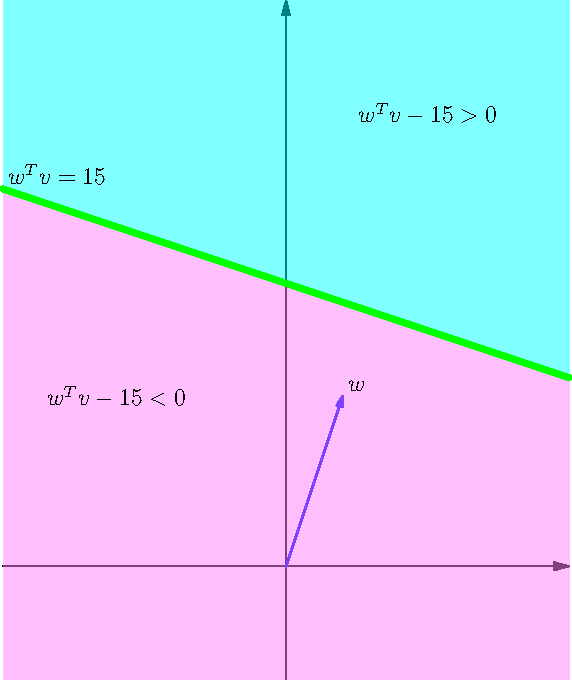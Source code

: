 import graph;
import plain;
import contour;
size(12cm);
defaultpen(fontsize(12));
pair w = (1,3);
real f(real x) { return -w.x/w.y * (x-1.5*w.x) + 1.5*w.y; }
real xm = -5, xM = 5, yM = 10, ym=-2;
draw((0,0)--w,EndArrow(size=5),p=blue+1);
label("$w$",w,NE);
label("$w^Tv = 15$",(xm,f(xm)),NE);
filldraw((xm,f(xm))--(xM,f(xM))--(xM,yM)--(xm,yM)--cycle,fillpen=cyan+opacity(.5),drawpen=invisible);
filldraw((xm,f(xm))--(xM,f(xM))--(xM,ym)--(xm,ym)--cycle,fillpen=lightmagenta+opacity(.5),drawpen=invisible);
label("$w^Tv-15 > 0$",(2.5,8));
label("$w^Tv-15 < 0$",(-3,3));
draw(graph(f,xm,xM),p=green+3);
xaxis(xmin=xm,xmax=xM,EndArrow);
yaxis(ymin=ym,ymax=yM,EndArrow);
